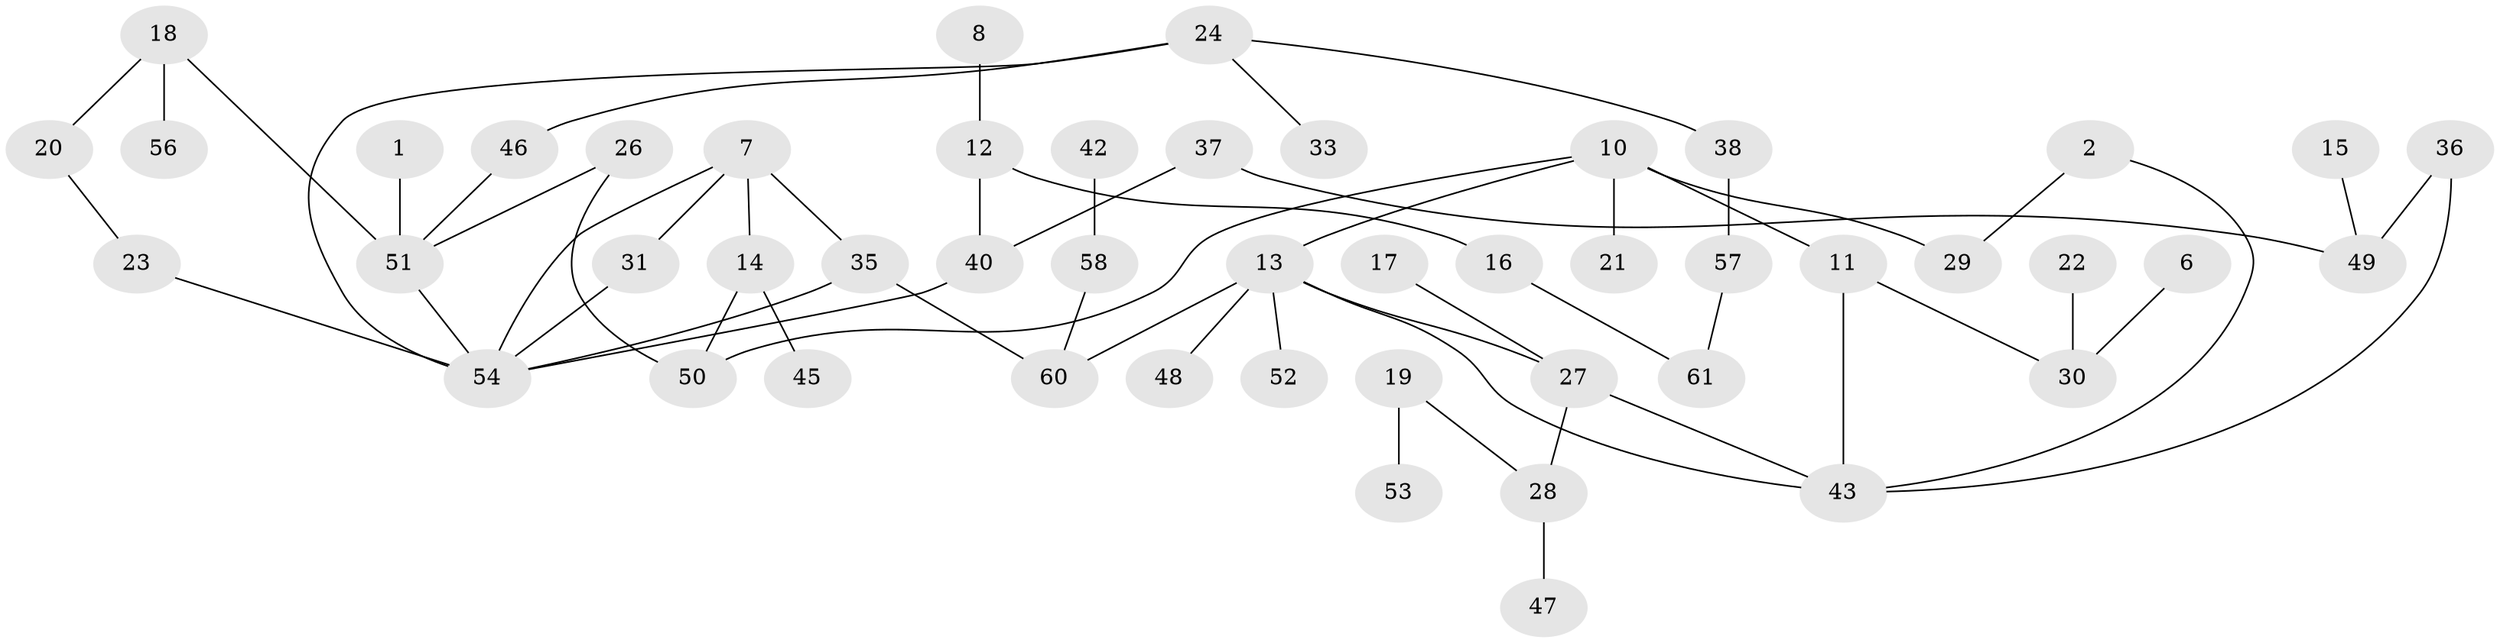 // original degree distribution, {2: 0.25773195876288657, 1: 0.32989690721649484, 3: 0.18556701030927836, 0: 0.10309278350515463, 4: 0.08247422680412371, 7: 0.020618556701030927, 5: 0.020618556701030927}
// Generated by graph-tools (version 1.1) at 2025/35/03/04/25 23:35:44]
// undirected, 49 vertices, 59 edges
graph export_dot {
  node [color=gray90,style=filled];
  1;
  2;
  6;
  7;
  8;
  10;
  11;
  12;
  13;
  14;
  15;
  16;
  17;
  18;
  19;
  20;
  21;
  22;
  23;
  24;
  26;
  27;
  28;
  29;
  30;
  31;
  33;
  35;
  36;
  37;
  38;
  40;
  42;
  43;
  45;
  46;
  47;
  48;
  49;
  50;
  51;
  52;
  53;
  54;
  56;
  57;
  58;
  60;
  61;
  1 -- 51 [weight=1.0];
  2 -- 29 [weight=1.0];
  2 -- 43 [weight=1.0];
  6 -- 30 [weight=1.0];
  7 -- 14 [weight=1.0];
  7 -- 31 [weight=1.0];
  7 -- 35 [weight=1.0];
  7 -- 54 [weight=1.0];
  8 -- 12 [weight=1.0];
  10 -- 11 [weight=2.0];
  10 -- 13 [weight=1.0];
  10 -- 21 [weight=1.0];
  10 -- 29 [weight=1.0];
  10 -- 50 [weight=1.0];
  11 -- 30 [weight=1.0];
  11 -- 43 [weight=1.0];
  12 -- 16 [weight=1.0];
  12 -- 40 [weight=1.0];
  13 -- 27 [weight=1.0];
  13 -- 43 [weight=1.0];
  13 -- 48 [weight=1.0];
  13 -- 52 [weight=1.0];
  13 -- 60 [weight=1.0];
  14 -- 45 [weight=1.0];
  14 -- 50 [weight=1.0];
  15 -- 49 [weight=1.0];
  16 -- 61 [weight=1.0];
  17 -- 27 [weight=1.0];
  18 -- 20 [weight=1.0];
  18 -- 51 [weight=1.0];
  18 -- 56 [weight=1.0];
  19 -- 28 [weight=1.0];
  19 -- 53 [weight=1.0];
  20 -- 23 [weight=1.0];
  22 -- 30 [weight=1.0];
  23 -- 54 [weight=1.0];
  24 -- 33 [weight=1.0];
  24 -- 38 [weight=1.0];
  24 -- 46 [weight=1.0];
  24 -- 54 [weight=1.0];
  26 -- 50 [weight=1.0];
  26 -- 51 [weight=1.0];
  27 -- 28 [weight=1.0];
  27 -- 43 [weight=1.0];
  28 -- 47 [weight=1.0];
  31 -- 54 [weight=1.0];
  35 -- 54 [weight=1.0];
  35 -- 60 [weight=1.0];
  36 -- 43 [weight=1.0];
  36 -- 49 [weight=1.0];
  37 -- 40 [weight=1.0];
  37 -- 49 [weight=1.0];
  38 -- 57 [weight=1.0];
  40 -- 54 [weight=1.0];
  42 -- 58 [weight=1.0];
  46 -- 51 [weight=1.0];
  51 -- 54 [weight=1.0];
  57 -- 61 [weight=1.0];
  58 -- 60 [weight=1.0];
}
